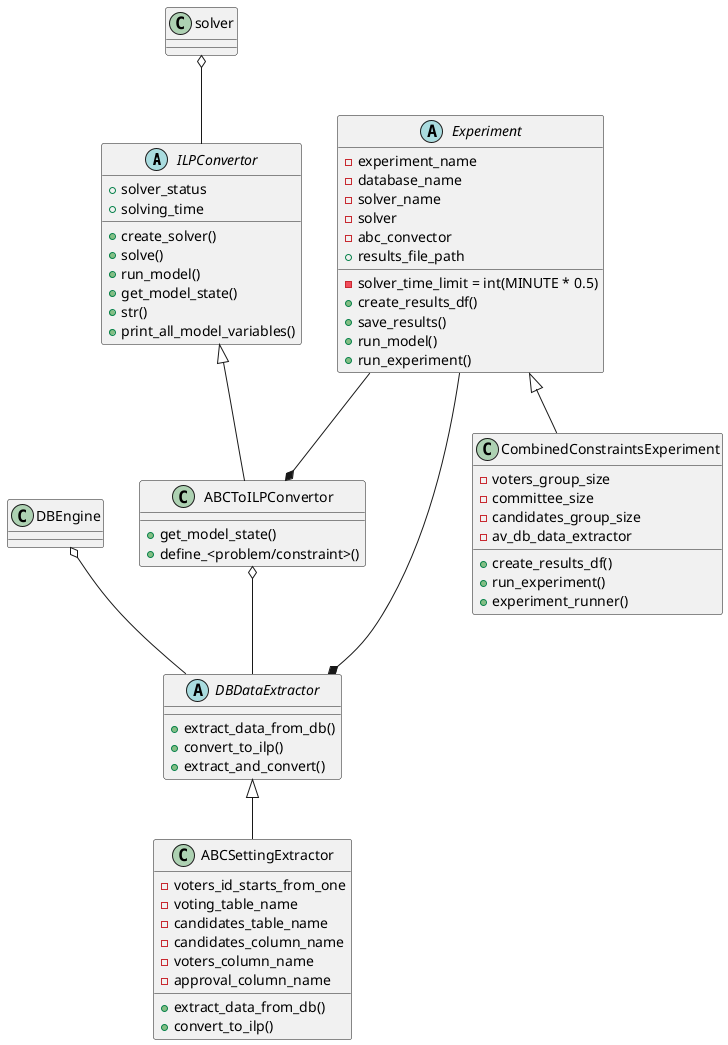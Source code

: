 @startuml

abstract class ILPConvertor {
    +solver_status
    +solving_time

    +create_solver()
    +solve()
    +run_model()
    +get_model_state()
    +str()
    +print_all_model_variables()
}
solver o-- ILPConvertor

class ABCToILPConvertor{
   +get_model_state()
   +define_<problem/constraint>()
}
ILPConvertor <|-- ABCToILPConvertor

abstract class DBDataExtractor{
    +extract_data_from_db()
    +convert_to_ilp()
    +extract_and_convert()
}
ABCToILPConvertor o-- DBDataExtractor
DBEngine o-- DBDataExtractor

class ABCSettingExtractor{
    -voters_id_starts_from_one
    -voting_table_name
    -candidates_table_name
    -candidates_column_name
    -voters_column_name
    -approval_column_name

    +extract_data_from_db()
    +convert_to_ilp()
}
DBDataExtractor <|-- ABCSettingExtractor

abstract class Experiment{
    -experiment_name
    -database_name
    -solver_time_limit = int(MINUTE * 0.5)
    -solver_name
    -solver
    -abc_convector
    +results_file_path

    +create_results_df()
    +save_results()
    +run_model()
    +run_experiment()
}
Experiment --* ABCToILPConvertor
Experiment --* DBDataExtractor

class CombinedConstraintsExperiment{
    -voters_group_size
    -committee_size
    -candidates_group_size
    -av_db_data_extractor
    +create_results_df()
    +run_experiment()
    +experiment_runner()
}
Experiment <|-- CombinedConstraintsExperiment

@enduml